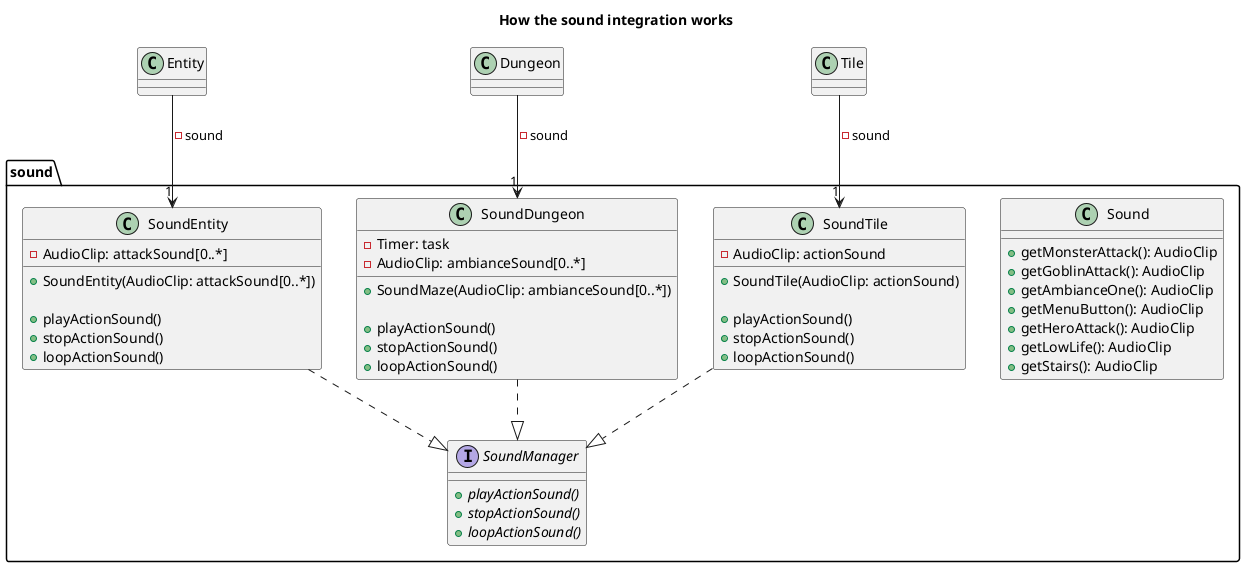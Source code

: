 @startuml

title How the sound integration works

package sound{

    class Sound{
        + getMonsterAttack(): AudioClip
        + getGoblinAttack(): AudioClip
        + getAmbianceOne(): AudioClip
        + getMenuButton(): AudioClip
        + getHeroAttack(): AudioClip
        + getLowLife(): AudioClip
        + getStairs(): AudioClip
    }

    class SoundEntity{
        - AudioClip: attackSound[0..*]

        + SoundEntity(AudioClip: attackSound[0..*])

        + playActionSound()
        + stopActionSound()
        + loopActionSound()
    }


    class SoundTile{
        - AudioClip: actionSound
        + SoundTile(AudioClip: actionSound)

        + playActionSound()
        + stopActionSound()
        + loopActionSound()
    }

    class SoundDungeon{
        - Timer: task
        - AudioClip: ambianceSound[0..*]

        + SoundMaze(AudioClip: ambianceSound[0..*])

        + playActionSound()
        + stopActionSound()
        + loopActionSound()
    }

    interface SoundManager{
        + {abstract} playActionSound()
        + {abstract} stopActionSound()
        + {abstract} loopActionSound()
    }
}

class Entity{

}

class Dungeon{

}

class Tile{

}

Entity --> "1" SoundEntity: -sound
Tile --> "1" SoundTile: -sound
Dungeon --> "1" SoundDungeon: -sound

SoundEntity ..|> SoundManager
SoundDungeon ..|> SoundManager
SoundTile ..|> SoundManager

@enduml